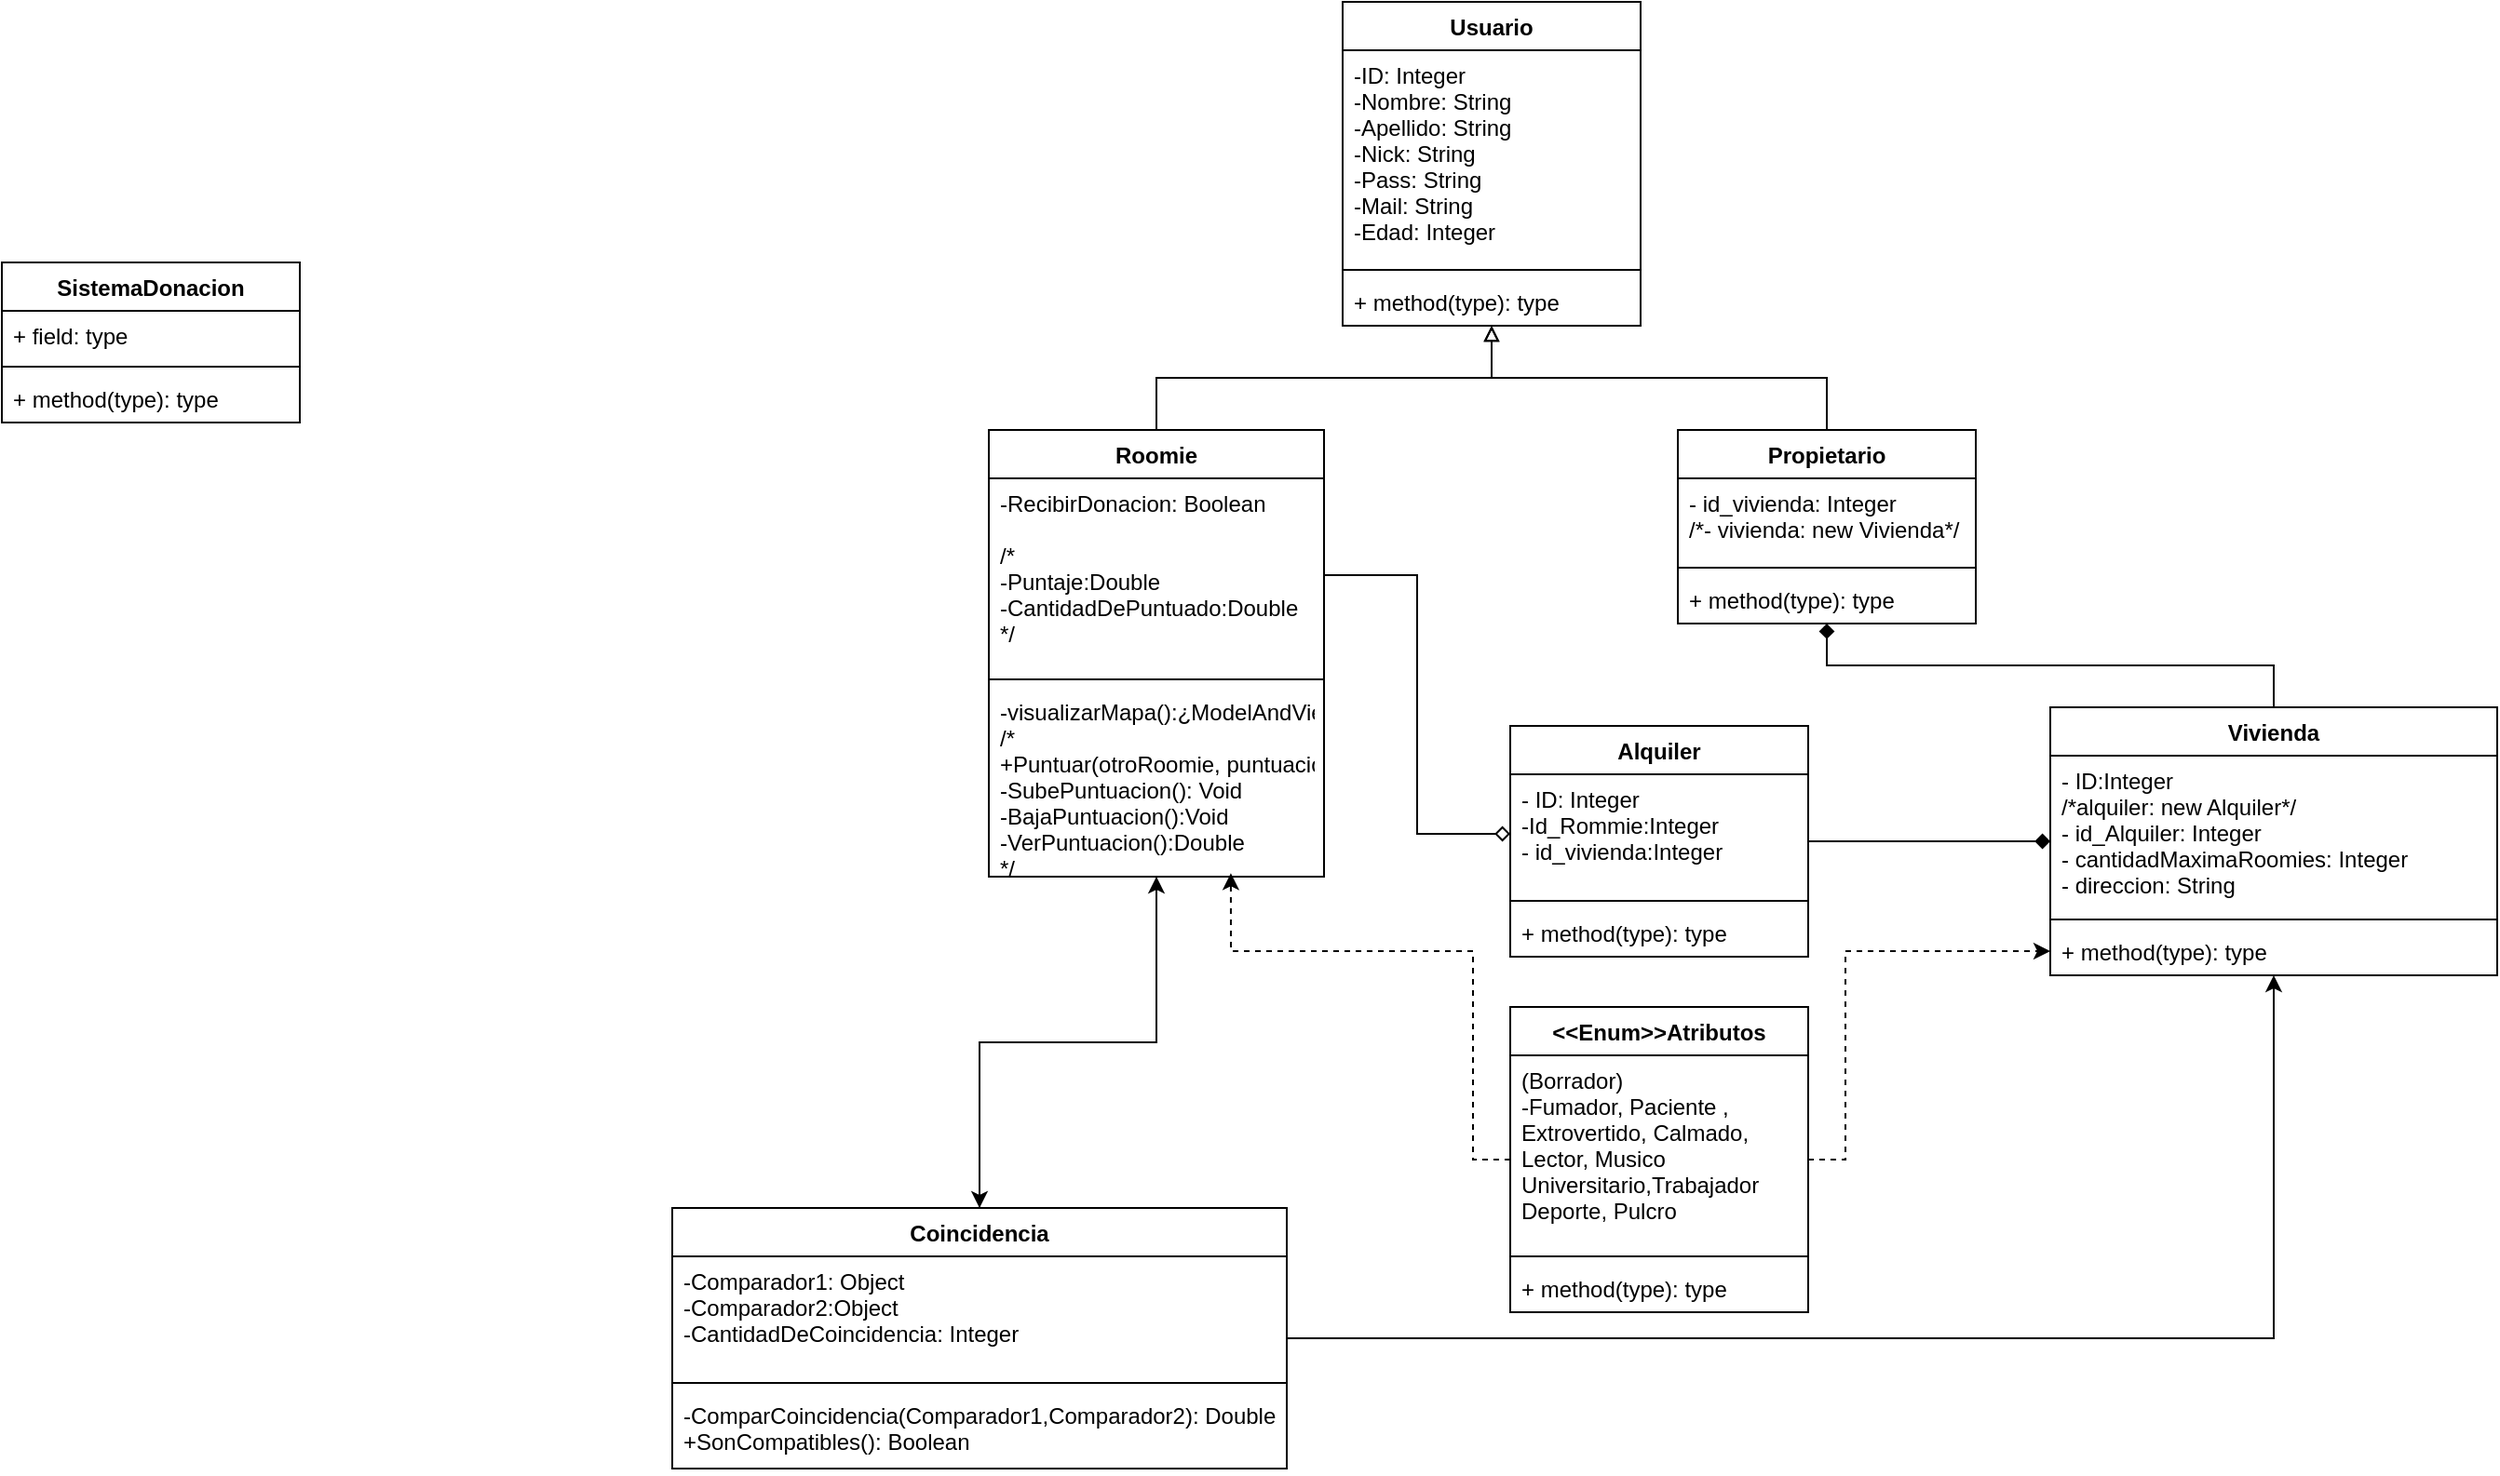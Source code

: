 <mxfile version="18.0.0" type="device"><diagram id="KF8sklsafdfMoTBYp0Mz" name="Page-1"><mxGraphModel dx="1751" dy="536" grid="1" gridSize="10" guides="1" tooltips="1" connect="1" arrows="1" fold="1" page="1" pageScale="1" pageWidth="827" pageHeight="1169" math="0" shadow="0"><root><mxCell id="0"/><mxCell id="1" parent="0"/><mxCell id="4Bn1yn5h3gt4CR7ztPiD-2" value="Usuario" style="swimlane;fontStyle=1;align=center;verticalAlign=top;childLayout=stackLayout;horizontal=1;startSize=26;horizontalStack=0;resizeParent=1;resizeParentMax=0;resizeLast=0;collapsible=1;marginBottom=0;" parent="1" vertex="1"><mxGeometry x="130" width="160" height="174" as="geometry"><mxRectangle x="130" y="20" width="80" height="26" as="alternateBounds"/></mxGeometry></mxCell><mxCell id="4Bn1yn5h3gt4CR7ztPiD-3" value="-ID: Integer&#10;-Nombre: String&#10;-Apellido: String&#10;-Nick: String&#10;-Pass: String&#10;-Mail: String&#10;-Edad: Integer&#10;" style="text;strokeColor=none;fillColor=none;align=left;verticalAlign=top;spacingLeft=4;spacingRight=4;overflow=hidden;rotatable=0;points=[[0,0.5],[1,0.5]];portConstraint=eastwest;" parent="4Bn1yn5h3gt4CR7ztPiD-2" vertex="1"><mxGeometry y="26" width="160" height="114" as="geometry"/></mxCell><mxCell id="4Bn1yn5h3gt4CR7ztPiD-4" value="" style="line;strokeWidth=1;fillColor=none;align=left;verticalAlign=middle;spacingTop=-1;spacingLeft=3;spacingRight=3;rotatable=0;labelPosition=right;points=[];portConstraint=eastwest;" parent="4Bn1yn5h3gt4CR7ztPiD-2" vertex="1"><mxGeometry y="140" width="160" height="8" as="geometry"/></mxCell><mxCell id="4Bn1yn5h3gt4CR7ztPiD-5" value="+ method(type): type" style="text;strokeColor=none;fillColor=none;align=left;verticalAlign=top;spacingLeft=4;spacingRight=4;overflow=hidden;rotatable=0;points=[[0,0.5],[1,0.5]];portConstraint=eastwest;" parent="4Bn1yn5h3gt4CR7ztPiD-2" vertex="1"><mxGeometry y="148" width="160" height="26" as="geometry"/></mxCell><mxCell id="4Bn1yn5h3gt4CR7ztPiD-24" style="edgeStyle=orthogonalEdgeStyle;rounded=0;orthogonalLoop=1;jettySize=auto;html=1;exitX=0.5;exitY=0;exitDx=0;exitDy=0;endArrow=block;endFill=0;" parent="1" source="4Bn1yn5h3gt4CR7ztPiD-6" target="4Bn1yn5h3gt4CR7ztPiD-2" edge="1"><mxGeometry relative="1" as="geometry"/></mxCell><mxCell id="4Bn1yn5h3gt4CR7ztPiD-6" value="Roomie" style="swimlane;fontStyle=1;align=center;verticalAlign=top;childLayout=stackLayout;horizontal=1;startSize=26;horizontalStack=0;resizeParent=1;resizeParentMax=0;resizeLast=0;collapsible=1;marginBottom=0;" parent="1" vertex="1"><mxGeometry x="-60" y="230" width="180" height="240" as="geometry"><mxRectangle x="-60" y="280" width="80" height="26" as="alternateBounds"/></mxGeometry></mxCell><mxCell id="4Bn1yn5h3gt4CR7ztPiD-7" value="-RecibirDonacion: Boolean&#10;&#10;/*&#10;-Puntaje:Double&#10;-CantidadDePuntuado:Double&#10;*/" style="text;strokeColor=none;fillColor=none;align=left;verticalAlign=top;spacingLeft=4;spacingRight=4;overflow=hidden;rotatable=0;points=[[0,0.5],[1,0.5]];portConstraint=eastwest;" parent="4Bn1yn5h3gt4CR7ztPiD-6" vertex="1"><mxGeometry y="26" width="180" height="104" as="geometry"/></mxCell><mxCell id="4Bn1yn5h3gt4CR7ztPiD-8" value="" style="line;strokeWidth=1;fillColor=none;align=left;verticalAlign=middle;spacingTop=-1;spacingLeft=3;spacingRight=3;rotatable=0;labelPosition=right;points=[];portConstraint=eastwest;" parent="4Bn1yn5h3gt4CR7ztPiD-6" vertex="1"><mxGeometry y="130" width="180" height="8" as="geometry"/></mxCell><mxCell id="4Bn1yn5h3gt4CR7ztPiD-9" value="-visualizarMapa():¿ModelAndView?&#10;/*&#10;+Puntuar(otroRoomie, puntuacion): void&#10;-SubePuntuacion(): Void&#10;-BajaPuntuacion():Void&#10;-VerPuntuacion():Double&#10;*/" style="text;strokeColor=none;fillColor=none;align=left;verticalAlign=top;spacingLeft=4;spacingRight=4;overflow=hidden;rotatable=0;points=[[0,0.5],[1,0.5]];portConstraint=eastwest;" parent="4Bn1yn5h3gt4CR7ztPiD-6" vertex="1"><mxGeometry y="138" width="180" height="102" as="geometry"/></mxCell><mxCell id="4Bn1yn5h3gt4CR7ztPiD-25" style="edgeStyle=orthogonalEdgeStyle;rounded=0;orthogonalLoop=1;jettySize=auto;html=1;exitX=0.5;exitY=0;exitDx=0;exitDy=0;endArrow=block;endFill=0;" parent="1" source="4Bn1yn5h3gt4CR7ztPiD-10" target="4Bn1yn5h3gt4CR7ztPiD-2" edge="1"><mxGeometry relative="1" as="geometry"/></mxCell><mxCell id="4Bn1yn5h3gt4CR7ztPiD-10" value="Propietario" style="swimlane;fontStyle=1;align=center;verticalAlign=top;childLayout=stackLayout;horizontal=1;startSize=26;horizontalStack=0;resizeParent=1;resizeParentMax=0;resizeLast=0;collapsible=1;marginBottom=0;" parent="1" vertex="1"><mxGeometry x="310" y="230" width="160" height="104" as="geometry"/></mxCell><mxCell id="4Bn1yn5h3gt4CR7ztPiD-11" value="- id_vivienda: Integer&#10;/*- vivienda: new Vivienda*/" style="text;strokeColor=none;fillColor=none;align=left;verticalAlign=top;spacingLeft=4;spacingRight=4;overflow=hidden;rotatable=0;points=[[0,0.5],[1,0.5]];portConstraint=eastwest;" parent="4Bn1yn5h3gt4CR7ztPiD-10" vertex="1"><mxGeometry y="26" width="160" height="44" as="geometry"/></mxCell><mxCell id="4Bn1yn5h3gt4CR7ztPiD-12" value="" style="line;strokeWidth=1;fillColor=none;align=left;verticalAlign=middle;spacingTop=-1;spacingLeft=3;spacingRight=3;rotatable=0;labelPosition=right;points=[];portConstraint=eastwest;" parent="4Bn1yn5h3gt4CR7ztPiD-10" vertex="1"><mxGeometry y="70" width="160" height="8" as="geometry"/></mxCell><mxCell id="4Bn1yn5h3gt4CR7ztPiD-13" value="+ method(type): type" style="text;strokeColor=none;fillColor=none;align=left;verticalAlign=top;spacingLeft=4;spacingRight=4;overflow=hidden;rotatable=0;points=[[0,0.5],[1,0.5]];portConstraint=eastwest;" parent="4Bn1yn5h3gt4CR7ztPiD-10" vertex="1"><mxGeometry y="78" width="160" height="26" as="geometry"/></mxCell><mxCell id="4Bn1yn5h3gt4CR7ztPiD-14" value="Alquiler" style="swimlane;fontStyle=1;align=center;verticalAlign=top;childLayout=stackLayout;horizontal=1;startSize=26;horizontalStack=0;resizeParent=1;resizeParentMax=0;resizeLast=0;collapsible=1;marginBottom=0;" parent="1" vertex="1"><mxGeometry x="220" y="389" width="160" height="124" as="geometry"/></mxCell><mxCell id="4Bn1yn5h3gt4CR7ztPiD-15" value="- ID: Integer&#10;-Id_Rommie:Integer&#10;- id_vivienda:Integer" style="text;strokeColor=none;fillColor=none;align=left;verticalAlign=top;spacingLeft=4;spacingRight=4;overflow=hidden;rotatable=0;points=[[0,0.5],[1,0.5]];portConstraint=eastwest;" parent="4Bn1yn5h3gt4CR7ztPiD-14" vertex="1"><mxGeometry y="26" width="160" height="64" as="geometry"/></mxCell><mxCell id="4Bn1yn5h3gt4CR7ztPiD-16" value="" style="line;strokeWidth=1;fillColor=none;align=left;verticalAlign=middle;spacingTop=-1;spacingLeft=3;spacingRight=3;rotatable=0;labelPosition=right;points=[];portConstraint=eastwest;" parent="4Bn1yn5h3gt4CR7ztPiD-14" vertex="1"><mxGeometry y="90" width="160" height="8" as="geometry"/></mxCell><mxCell id="4Bn1yn5h3gt4CR7ztPiD-17" value="+ method(type): type" style="text;strokeColor=none;fillColor=none;align=left;verticalAlign=top;spacingLeft=4;spacingRight=4;overflow=hidden;rotatable=0;points=[[0,0.5],[1,0.5]];portConstraint=eastwest;" parent="4Bn1yn5h3gt4CR7ztPiD-14" vertex="1"><mxGeometry y="98" width="160" height="26" as="geometry"/></mxCell><mxCell id="4Bn1yn5h3gt4CR7ztPiD-29" style="edgeStyle=orthogonalEdgeStyle;rounded=0;orthogonalLoop=1;jettySize=auto;html=1;exitX=0.5;exitY=0;exitDx=0;exitDy=0;startArrow=none;startFill=0;endArrow=diamond;endFill=1;" parent="1" source="4Bn1yn5h3gt4CR7ztPiD-18" target="4Bn1yn5h3gt4CR7ztPiD-10" edge="1"><mxGeometry relative="1" as="geometry"/></mxCell><mxCell id="4Bn1yn5h3gt4CR7ztPiD-18" value="Vivienda" style="swimlane;fontStyle=1;align=center;verticalAlign=top;childLayout=stackLayout;horizontal=1;startSize=26;horizontalStack=0;resizeParent=1;resizeParentMax=0;resizeLast=0;collapsible=1;marginBottom=0;" parent="1" vertex="1"><mxGeometry x="510" y="379" width="240" height="144" as="geometry"/></mxCell><mxCell id="4Bn1yn5h3gt4CR7ztPiD-19" value="- ID:Integer&#10;/*alquiler: new Alquiler*/&#10;- id_Alquiler: Integer&#10;- cantidadMaximaRoomies: Integer&#10;- direccion: String&#10;" style="text;strokeColor=none;fillColor=none;align=left;verticalAlign=top;spacingLeft=4;spacingRight=4;overflow=hidden;rotatable=0;points=[[0,0.5],[1,0.5]];portConstraint=eastwest;" parent="4Bn1yn5h3gt4CR7ztPiD-18" vertex="1"><mxGeometry y="26" width="240" height="84" as="geometry"/></mxCell><mxCell id="4Bn1yn5h3gt4CR7ztPiD-20" value="" style="line;strokeWidth=1;fillColor=none;align=left;verticalAlign=middle;spacingTop=-1;spacingLeft=3;spacingRight=3;rotatable=0;labelPosition=right;points=[];portConstraint=eastwest;" parent="4Bn1yn5h3gt4CR7ztPiD-18" vertex="1"><mxGeometry y="110" width="240" height="8" as="geometry"/></mxCell><mxCell id="4Bn1yn5h3gt4CR7ztPiD-21" value="+ method(type): type" style="text;strokeColor=none;fillColor=none;align=left;verticalAlign=top;spacingLeft=4;spacingRight=4;overflow=hidden;rotatable=0;points=[[0,0.5],[1,0.5]];portConstraint=eastwest;" parent="4Bn1yn5h3gt4CR7ztPiD-18" vertex="1"><mxGeometry y="118" width="240" height="26" as="geometry"/></mxCell><mxCell id="4Bn1yn5h3gt4CR7ztPiD-27" style="edgeStyle=orthogonalEdgeStyle;rounded=0;orthogonalLoop=1;jettySize=auto;html=1;startArrow=none;startFill=0;endArrow=diamond;endFill=1;" parent="1" source="4Bn1yn5h3gt4CR7ztPiD-14" target="4Bn1yn5h3gt4CR7ztPiD-18" edge="1"><mxGeometry relative="1" as="geometry"/></mxCell><mxCell id="4Bn1yn5h3gt4CR7ztPiD-28" style="edgeStyle=orthogonalEdgeStyle;rounded=0;orthogonalLoop=1;jettySize=auto;html=1;exitX=1;exitY=0.5;exitDx=0;exitDy=0;startArrow=none;startFill=0;endArrow=diamond;endFill=0;" parent="1" source="4Bn1yn5h3gt4CR7ztPiD-7" target="4Bn1yn5h3gt4CR7ztPiD-15" edge="1"><mxGeometry relative="1" as="geometry"/></mxCell><mxCell id="2LakdMpCqzMC9U6jFQQU-1" value="Coincidencia" style="swimlane;fontStyle=1;align=center;verticalAlign=top;childLayout=stackLayout;horizontal=1;startSize=26;horizontalStack=0;resizeParent=1;resizeParentMax=0;resizeLast=0;collapsible=1;marginBottom=0;" parent="1" vertex="1"><mxGeometry x="-230" y="648" width="330" height="140" as="geometry"><mxRectangle x="-230" y="648" width="110" height="26" as="alternateBounds"/></mxGeometry></mxCell><mxCell id="2LakdMpCqzMC9U6jFQQU-2" value="-Comparador1: Object&#10;-Comparador2:Object&#10;-CantidadDeCoincidencia: Integer" style="text;strokeColor=none;fillColor=none;align=left;verticalAlign=top;spacingLeft=4;spacingRight=4;overflow=hidden;rotatable=0;points=[[0,0.5],[1,0.5]];portConstraint=eastwest;" parent="2LakdMpCqzMC9U6jFQQU-1" vertex="1"><mxGeometry y="26" width="330" height="64" as="geometry"/></mxCell><mxCell id="2LakdMpCqzMC9U6jFQQU-3" value="" style="line;strokeWidth=1;fillColor=none;align=left;verticalAlign=middle;spacingTop=-1;spacingLeft=3;spacingRight=3;rotatable=0;labelPosition=right;points=[];portConstraint=eastwest;" parent="2LakdMpCqzMC9U6jFQQU-1" vertex="1"><mxGeometry y="90" width="330" height="8" as="geometry"/></mxCell><mxCell id="2LakdMpCqzMC9U6jFQQU-4" value="-ComparCoincidencia(Comparador1,Comparador2): Double&#10;+SonCompatibles(): Boolean" style="text;strokeColor=none;fillColor=none;align=left;verticalAlign=top;spacingLeft=4;spacingRight=4;overflow=hidden;rotatable=0;points=[[0,0.5],[1,0.5]];portConstraint=eastwest;" parent="2LakdMpCqzMC9U6jFQQU-1" vertex="1"><mxGeometry y="98" width="330" height="42" as="geometry"/></mxCell><mxCell id="2LakdMpCqzMC9U6jFQQU-9" value="&lt;&lt;Enum&gt;&gt;Atributos" style="swimlane;fontStyle=1;align=center;verticalAlign=top;childLayout=stackLayout;horizontal=1;startSize=26;horizontalStack=0;resizeParent=1;resizeParentMax=0;resizeLast=0;collapsible=1;marginBottom=0;" parent="1" vertex="1"><mxGeometry x="220" y="540" width="160" height="164" as="geometry"><mxRectangle x="-413" y="489" width="150" height="26" as="alternateBounds"/></mxGeometry></mxCell><mxCell id="2LakdMpCqzMC9U6jFQQU-10" value="(Borrador)&#10;-Fumador, Paciente ,&#10;Extrovertido, Calmado, &#10;Lector, Musico&#10;Universitario,Trabajador&#10;Deporte, Pulcro" style="text;strokeColor=none;fillColor=none;align=left;verticalAlign=top;spacingLeft=4;spacingRight=4;overflow=hidden;rotatable=0;points=[[0,0.5],[1,0.5]];portConstraint=eastwest;" parent="2LakdMpCqzMC9U6jFQQU-9" vertex="1"><mxGeometry y="26" width="160" height="104" as="geometry"/></mxCell><mxCell id="2LakdMpCqzMC9U6jFQQU-11" value="" style="line;strokeWidth=1;fillColor=none;align=left;verticalAlign=middle;spacingTop=-1;spacingLeft=3;spacingRight=3;rotatable=0;labelPosition=right;points=[];portConstraint=eastwest;" parent="2LakdMpCqzMC9U6jFQQU-9" vertex="1"><mxGeometry y="130" width="160" height="8" as="geometry"/></mxCell><mxCell id="2LakdMpCqzMC9U6jFQQU-12" value="+ method(type): type" style="text;strokeColor=none;fillColor=none;align=left;verticalAlign=top;spacingLeft=4;spacingRight=4;overflow=hidden;rotatable=0;points=[[0,0.5],[1,0.5]];portConstraint=eastwest;" parent="2LakdMpCqzMC9U6jFQQU-9" vertex="1"><mxGeometry y="138" width="160" height="26" as="geometry"/></mxCell><mxCell id="2LakdMpCqzMC9U6jFQQU-16" value="" style="edgeStyle=orthogonalEdgeStyle;rounded=0;orthogonalLoop=1;jettySize=auto;html=1;dashed=1;entryX=0.722;entryY=0.982;entryDx=0;entryDy=0;entryPerimeter=0;" parent="1" source="2LakdMpCqzMC9U6jFQQU-9" target="4Bn1yn5h3gt4CR7ztPiD-9" edge="1"><mxGeometry relative="1" as="geometry"><Array as="points"><mxPoint x="200" y="622"/><mxPoint x="200" y="510"/><mxPoint x="70" y="510"/></Array></mxGeometry></mxCell><mxCell id="2LakdMpCqzMC9U6jFQQU-24" value="" style="edgeStyle=orthogonalEdgeStyle;rounded=0;orthogonalLoop=1;jettySize=auto;html=1;" parent="1" source="2LakdMpCqzMC9U6jFQQU-1" target="4Bn1yn5h3gt4CR7ztPiD-6" edge="1"><mxGeometry relative="1" as="geometry"><mxPoint x="40" y="604" as="sourcePoint"/><mxPoint x="40" y="538" as="targetPoint"/></mxGeometry></mxCell><mxCell id="2LakdMpCqzMC9U6jFQQU-26" value="" style="edgeStyle=orthogonalEdgeStyle;rounded=0;orthogonalLoop=1;jettySize=auto;html=1;" parent="1" source="4Bn1yn5h3gt4CR7ztPiD-6" target="2LakdMpCqzMC9U6jFQQU-1" edge="1"><mxGeometry relative="1" as="geometry"><mxPoint x="-186.7" y="417.88" as="sourcePoint"/><mxPoint x="-51.26" y="417.93" as="targetPoint"/></mxGeometry></mxCell><mxCell id="2LakdMpCqzMC9U6jFQQU-27" value="" style="edgeStyle=orthogonalEdgeStyle;rounded=0;orthogonalLoop=1;jettySize=auto;html=1;" parent="1" source="2LakdMpCqzMC9U6jFQQU-1" target="4Bn1yn5h3gt4CR7ztPiD-18" edge="1"><mxGeometry relative="1" as="geometry"><mxPoint x="40" y="538" as="sourcePoint"/><mxPoint x="-55" y="658" as="targetPoint"/></mxGeometry></mxCell><mxCell id="2LakdMpCqzMC9U6jFQQU-29" value="" style="edgeStyle=orthogonalEdgeStyle;rounded=0;orthogonalLoop=1;jettySize=auto;html=1;dashed=1;" parent="1" source="2LakdMpCqzMC9U6jFQQU-9" target="4Bn1yn5h3gt4CR7ztPiD-18" edge="1"><mxGeometry relative="1" as="geometry"><mxPoint x="230" y="632" as="sourcePoint"/><mxPoint x="79.96" y="427.532" as="targetPoint"/><Array as="points"><mxPoint x="400" y="622"/><mxPoint x="400" y="510"/><mxPoint x="610" y="510"/></Array></mxGeometry></mxCell><mxCell id="2LakdMpCqzMC9U6jFQQU-31" value="SistemaDonacion" style="swimlane;fontStyle=1;align=center;verticalAlign=top;childLayout=stackLayout;horizontal=1;startSize=26;horizontalStack=0;resizeParent=1;resizeParentMax=0;resizeLast=0;collapsible=1;marginBottom=0;" parent="1" vertex="1"><mxGeometry x="-590" y="140" width="160" height="86" as="geometry"/></mxCell><mxCell id="2LakdMpCqzMC9U6jFQQU-32" value="+ field: type" style="text;strokeColor=none;fillColor=none;align=left;verticalAlign=top;spacingLeft=4;spacingRight=4;overflow=hidden;rotatable=0;points=[[0,0.5],[1,0.5]];portConstraint=eastwest;" parent="2LakdMpCqzMC9U6jFQQU-31" vertex="1"><mxGeometry y="26" width="160" height="26" as="geometry"/></mxCell><mxCell id="2LakdMpCqzMC9U6jFQQU-33" value="" style="line;strokeWidth=1;fillColor=none;align=left;verticalAlign=middle;spacingTop=-1;spacingLeft=3;spacingRight=3;rotatable=0;labelPosition=right;points=[];portConstraint=eastwest;" parent="2LakdMpCqzMC9U6jFQQU-31" vertex="1"><mxGeometry y="52" width="160" height="8" as="geometry"/></mxCell><mxCell id="2LakdMpCqzMC9U6jFQQU-34" value="+ method(type): type" style="text;strokeColor=none;fillColor=none;align=left;verticalAlign=top;spacingLeft=4;spacingRight=4;overflow=hidden;rotatable=0;points=[[0,0.5],[1,0.5]];portConstraint=eastwest;" parent="2LakdMpCqzMC9U6jFQQU-31" vertex="1"><mxGeometry y="60" width="160" height="26" as="geometry"/></mxCell></root></mxGraphModel></diagram></mxfile>